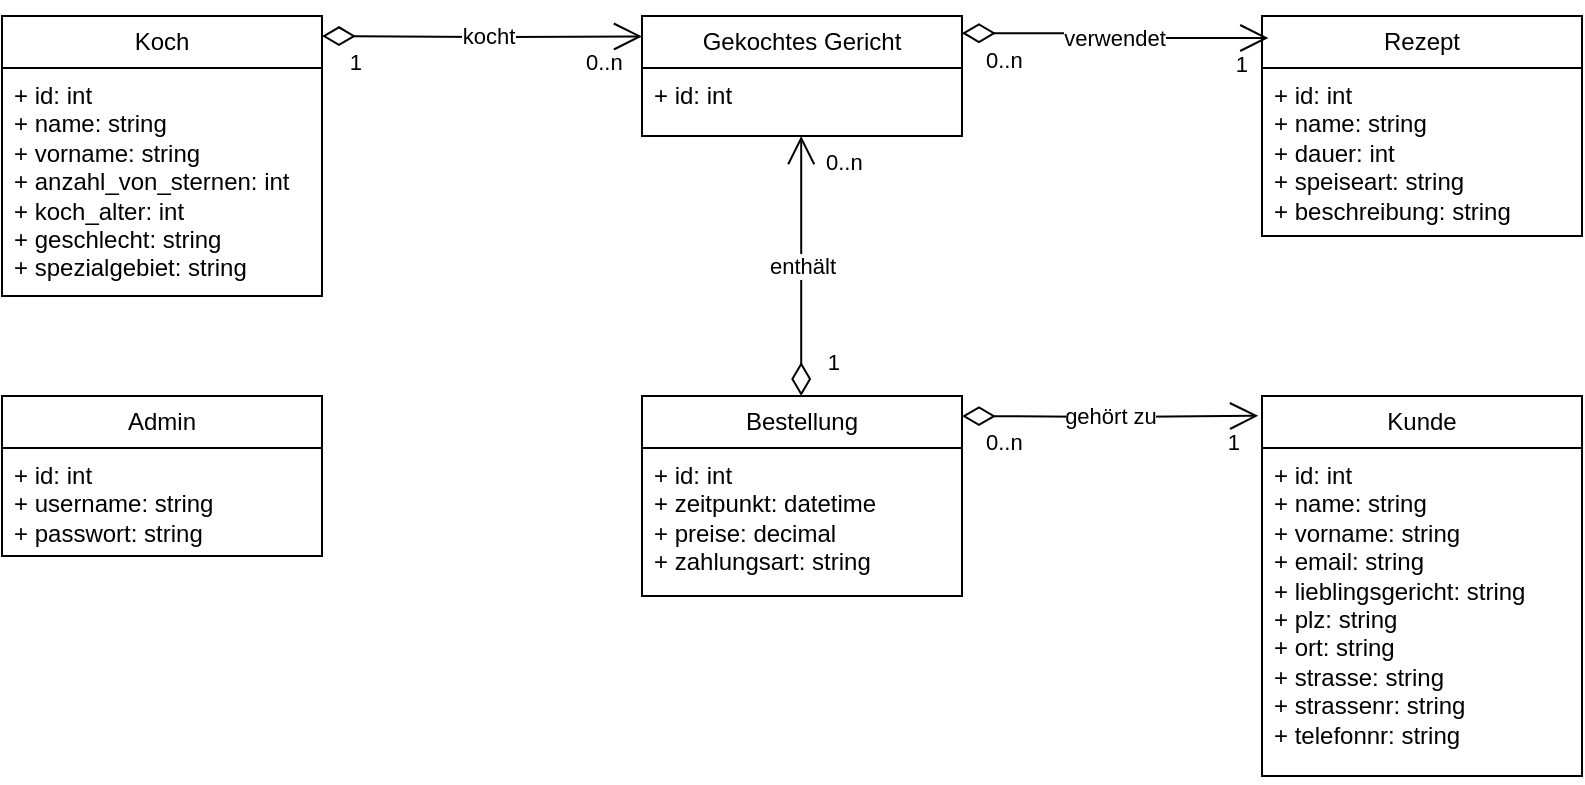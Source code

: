 <mxfile version="26.0.15">
  <diagram name="Page-1" id="E6iFcdAikx6oz3-XkOcz">
    <mxGraphModel dx="898" dy="637" grid="1" gridSize="10" guides="1" tooltips="1" connect="1" arrows="1" fold="1" page="1" pageScale="1" pageWidth="850" pageHeight="1100" math="0" shadow="0">
      <root>
        <mxCell id="0" />
        <mxCell id="1" parent="0" />
        <mxCell id="w52gQLeET-uVoWmeEx1i-1" value="Koch" style="swimlane;fontStyle=0;childLayout=stackLayout;horizontal=1;startSize=26;fillColor=none;horizontalStack=0;resizeParent=1;resizeParentMax=0;resizeLast=0;collapsible=1;marginBottom=0;whiteSpace=wrap;html=1;" vertex="1" parent="1">
          <mxGeometry x="10" y="160" width="160" height="140" as="geometry" />
        </mxCell>
        <mxCell id="w52gQLeET-uVoWmeEx1i-17" value="kocht" style="endArrow=open;html=1;endSize=12;startArrow=diamondThin;startSize=14;startFill=0;edgeStyle=orthogonalEdgeStyle;rounded=0;entryX=0;entryY=0.17;entryDx=0;entryDy=0;entryPerimeter=0;" edge="1" parent="w52gQLeET-uVoWmeEx1i-1" target="w52gQLeET-uVoWmeEx1i-6">
          <mxGeometry x="0.033" relative="1" as="geometry">
            <mxPoint x="160" y="10" as="sourcePoint" />
            <mxPoint x="280" y="10" as="targetPoint" />
            <mxPoint as="offset" />
          </mxGeometry>
        </mxCell>
        <mxCell id="w52gQLeET-uVoWmeEx1i-18" value="0..n" style="edgeLabel;resizable=0;html=1;align=left;verticalAlign=top;" connectable="0" vertex="1" parent="w52gQLeET-uVoWmeEx1i-17">
          <mxGeometry x="-1" relative="1" as="geometry">
            <mxPoint x="130" as="offset" />
          </mxGeometry>
        </mxCell>
        <mxCell id="w52gQLeET-uVoWmeEx1i-19" value="1" style="edgeLabel;resizable=0;html=1;align=right;verticalAlign=top;" connectable="0" vertex="1" parent="w52gQLeET-uVoWmeEx1i-17">
          <mxGeometry x="1" relative="1" as="geometry">
            <mxPoint x="-140" as="offset" />
          </mxGeometry>
        </mxCell>
        <mxCell id="w52gQLeET-uVoWmeEx1i-2" value="&lt;div&gt;+ id: int&lt;/div&gt;+ name: string&lt;div&gt;+ vorname: string&lt;/div&gt;&lt;div&gt;+ anzahl_von_sternen: int&lt;/div&gt;&lt;div&gt;+ koch_alter: int&lt;/div&gt;&lt;div&gt;+ geschlecht: string&lt;/div&gt;&lt;div&gt;+ spezialgebiet: string&lt;/div&gt;&lt;div&gt;&lt;br&gt;&lt;/div&gt;" style="text;strokeColor=none;fillColor=none;align=left;verticalAlign=top;spacingLeft=4;spacingRight=4;overflow=hidden;rotatable=0;points=[[0,0.5],[1,0.5]];portConstraint=eastwest;whiteSpace=wrap;html=1;" vertex="1" parent="w52gQLeET-uVoWmeEx1i-1">
          <mxGeometry y="26" width="160" height="114" as="geometry" />
        </mxCell>
        <mxCell id="w52gQLeET-uVoWmeEx1i-6" value="Gekochtes Gericht" style="swimlane;fontStyle=0;childLayout=stackLayout;horizontal=1;startSize=26;fillColor=none;horizontalStack=0;resizeParent=1;resizeParentMax=0;resizeLast=0;collapsible=1;marginBottom=0;whiteSpace=wrap;html=1;" vertex="1" parent="1">
          <mxGeometry x="330" y="160" width="160" height="60" as="geometry" />
        </mxCell>
        <mxCell id="w52gQLeET-uVoWmeEx1i-7" value="+ id: int" style="text;strokeColor=none;fillColor=none;align=left;verticalAlign=top;spacingLeft=4;spacingRight=4;overflow=hidden;rotatable=0;points=[[0,0.5],[1,0.5]];portConstraint=eastwest;whiteSpace=wrap;html=1;" vertex="1" parent="w52gQLeET-uVoWmeEx1i-6">
          <mxGeometry y="26" width="160" height="34" as="geometry" />
        </mxCell>
        <mxCell id="w52gQLeET-uVoWmeEx1i-8" value="Kunde" style="swimlane;fontStyle=0;childLayout=stackLayout;horizontal=1;startSize=26;fillColor=none;horizontalStack=0;resizeParent=1;resizeParentMax=0;resizeLast=0;collapsible=1;marginBottom=0;whiteSpace=wrap;html=1;" vertex="1" parent="1">
          <mxGeometry x="640" y="350" width="160" height="190" as="geometry" />
        </mxCell>
        <mxCell id="w52gQLeET-uVoWmeEx1i-9" value="&lt;div&gt;+ id: int&lt;/div&gt;+ name: string&lt;div&gt;+ vorname: string&lt;/div&gt;&lt;div&gt;+ email: string&lt;/div&gt;&lt;div&gt;+ lieblingsgericht: string&lt;/div&gt;&lt;div&gt;+ plz: string&lt;/div&gt;&lt;div&gt;+ ort: string&lt;/div&gt;&lt;div&gt;+ strasse: string&lt;/div&gt;&lt;div&gt;+ strassenr: string&lt;/div&gt;&lt;div&gt;+ telefonnr: string&lt;/div&gt;&lt;div&gt;&lt;br&gt;&lt;/div&gt;" style="text;strokeColor=none;fillColor=none;align=left;verticalAlign=top;spacingLeft=4;spacingRight=4;overflow=hidden;rotatable=0;points=[[0,0.5],[1,0.5]];portConstraint=eastwest;whiteSpace=wrap;html=1;" vertex="1" parent="w52gQLeET-uVoWmeEx1i-8">
          <mxGeometry y="26" width="160" height="164" as="geometry" />
        </mxCell>
        <mxCell id="w52gQLeET-uVoWmeEx1i-11" value="Rezept" style="swimlane;fontStyle=0;childLayout=stackLayout;horizontal=1;startSize=26;fillColor=none;horizontalStack=0;resizeParent=1;resizeParentMax=0;resizeLast=0;collapsible=1;marginBottom=0;whiteSpace=wrap;html=1;" vertex="1" parent="1">
          <mxGeometry x="640" y="160" width="160" height="110" as="geometry" />
        </mxCell>
        <mxCell id="w52gQLeET-uVoWmeEx1i-12" value="&lt;div&gt;+ id: int&lt;/div&gt;+ name: string&lt;div&gt;+ dauer: int&lt;/div&gt;&lt;div&gt;+ speiseart: string&lt;/div&gt;&lt;div&gt;+ beschreibung: string&lt;/div&gt;&lt;div&gt;&lt;br&gt;&lt;/div&gt;" style="text;strokeColor=none;fillColor=none;align=left;verticalAlign=top;spacingLeft=4;spacingRight=4;overflow=hidden;rotatable=0;points=[[0,0.5],[1,0.5]];portConstraint=eastwest;whiteSpace=wrap;html=1;" vertex="1" parent="w52gQLeET-uVoWmeEx1i-11">
          <mxGeometry y="26" width="160" height="84" as="geometry" />
        </mxCell>
        <mxCell id="w52gQLeET-uVoWmeEx1i-13" value="Bestellung" style="swimlane;fontStyle=0;childLayout=stackLayout;horizontal=1;startSize=26;fillColor=none;horizontalStack=0;resizeParent=1;resizeParentMax=0;resizeLast=0;collapsible=1;marginBottom=0;whiteSpace=wrap;html=1;" vertex="1" parent="1">
          <mxGeometry x="330" y="350" width="160" height="100" as="geometry" />
        </mxCell>
        <mxCell id="w52gQLeET-uVoWmeEx1i-14" value="&lt;div&gt;+ id: int&lt;/div&gt;+ zeitpunkt: datetime&lt;div&gt;+ preise: decimal&lt;/div&gt;&lt;div&gt;+ zahlungsart: string&lt;/div&gt;&lt;div&gt;&lt;br&gt;&lt;/div&gt;" style="text;strokeColor=none;fillColor=none;align=left;verticalAlign=top;spacingLeft=4;spacingRight=4;overflow=hidden;rotatable=0;points=[[0,0.5],[1,0.5]];portConstraint=eastwest;whiteSpace=wrap;html=1;" vertex="1" parent="w52gQLeET-uVoWmeEx1i-13">
          <mxGeometry y="26" width="160" height="74" as="geometry" />
        </mxCell>
        <mxCell id="w52gQLeET-uVoWmeEx1i-15" value="Admin" style="swimlane;fontStyle=0;childLayout=stackLayout;horizontal=1;startSize=26;fillColor=none;horizontalStack=0;resizeParent=1;resizeParentMax=0;resizeLast=0;collapsible=1;marginBottom=0;whiteSpace=wrap;html=1;" vertex="1" parent="1">
          <mxGeometry x="10" y="350" width="160" height="80" as="geometry" />
        </mxCell>
        <mxCell id="w52gQLeET-uVoWmeEx1i-16" value="&lt;div&gt;+ id: int&lt;/div&gt;+ username: string&lt;div&gt;+ passwort: string&lt;/div&gt;&lt;div&gt;&lt;br&gt;&lt;/div&gt;" style="text;strokeColor=none;fillColor=none;align=left;verticalAlign=top;spacingLeft=4;spacingRight=4;overflow=hidden;rotatable=0;points=[[0,0.5],[1,0.5]];portConstraint=eastwest;whiteSpace=wrap;html=1;" vertex="1" parent="w52gQLeET-uVoWmeEx1i-15">
          <mxGeometry y="26" width="160" height="54" as="geometry" />
        </mxCell>
        <mxCell id="w52gQLeET-uVoWmeEx1i-20" value="verwendet" style="endArrow=open;html=1;endSize=12;startArrow=diamondThin;startSize=14;startFill=0;edgeStyle=orthogonalEdgeStyle;rounded=0;entryX=0.02;entryY=0.1;entryDx=0;entryDy=0;entryPerimeter=0;exitX=1;exitY=0.143;exitDx=0;exitDy=0;exitPerimeter=0;" edge="1" parent="1" source="w52gQLeET-uVoWmeEx1i-6" target="w52gQLeET-uVoWmeEx1i-11">
          <mxGeometry relative="1" as="geometry">
            <mxPoint x="490" y="170" as="sourcePoint" />
            <mxPoint x="650" y="170" as="targetPoint" />
          </mxGeometry>
        </mxCell>
        <mxCell id="w52gQLeET-uVoWmeEx1i-21" value="0..n" style="edgeLabel;resizable=0;html=1;align=left;verticalAlign=top;" connectable="0" vertex="1" parent="w52gQLeET-uVoWmeEx1i-20">
          <mxGeometry x="-1" relative="1" as="geometry">
            <mxPoint x="10" as="offset" />
          </mxGeometry>
        </mxCell>
        <mxCell id="w52gQLeET-uVoWmeEx1i-22" value="1" style="edgeLabel;resizable=0;html=1;align=right;verticalAlign=top;" connectable="0" vertex="1" parent="w52gQLeET-uVoWmeEx1i-20">
          <mxGeometry x="1" relative="1" as="geometry">
            <mxPoint x="-10" as="offset" />
          </mxGeometry>
        </mxCell>
        <mxCell id="w52gQLeET-uVoWmeEx1i-26" value="enthält" style="endArrow=open;html=1;endSize=12;startArrow=diamondThin;startSize=14;startFill=0;edgeStyle=orthogonalEdgeStyle;rounded=0;" edge="1" parent="1">
          <mxGeometry relative="1" as="geometry">
            <mxPoint x="409.6" y="350" as="sourcePoint" />
            <mxPoint x="409.6" y="220" as="targetPoint" />
          </mxGeometry>
        </mxCell>
        <mxCell id="w52gQLeET-uVoWmeEx1i-27" value="0..n" style="edgeLabel;resizable=0;html=1;align=left;verticalAlign=top;" connectable="0" vertex="1" parent="w52gQLeET-uVoWmeEx1i-26">
          <mxGeometry x="-1" relative="1" as="geometry">
            <mxPoint x="10" y="-130" as="offset" />
          </mxGeometry>
        </mxCell>
        <mxCell id="w52gQLeET-uVoWmeEx1i-28" value="1" style="edgeLabel;resizable=0;html=1;align=right;verticalAlign=top;" connectable="0" vertex="1" parent="w52gQLeET-uVoWmeEx1i-26">
          <mxGeometry x="1" relative="1" as="geometry">
            <mxPoint x="20" y="100" as="offset" />
          </mxGeometry>
        </mxCell>
        <mxCell id="w52gQLeET-uVoWmeEx1i-29" value="gehört zu" style="endArrow=open;html=1;endSize=12;startArrow=diamondThin;startSize=14;startFill=0;edgeStyle=orthogonalEdgeStyle;rounded=0;entryX=-0.012;entryY=0.052;entryDx=0;entryDy=0;entryPerimeter=0;" edge="1" parent="1" target="w52gQLeET-uVoWmeEx1i-8">
          <mxGeometry relative="1" as="geometry">
            <mxPoint x="490" y="360" as="sourcePoint" />
            <mxPoint x="630" y="360" as="targetPoint" />
          </mxGeometry>
        </mxCell>
        <mxCell id="w52gQLeET-uVoWmeEx1i-30" value="0..n" style="edgeLabel;resizable=0;html=1;align=left;verticalAlign=top;" connectable="0" vertex="1" parent="w52gQLeET-uVoWmeEx1i-29">
          <mxGeometry x="-1" relative="1" as="geometry">
            <mxPoint x="10" as="offset" />
          </mxGeometry>
        </mxCell>
        <mxCell id="w52gQLeET-uVoWmeEx1i-31" value="1" style="edgeLabel;resizable=0;html=1;align=right;verticalAlign=top;" connectable="0" vertex="1" parent="w52gQLeET-uVoWmeEx1i-29">
          <mxGeometry x="1" relative="1" as="geometry">
            <mxPoint x="-8" as="offset" />
          </mxGeometry>
        </mxCell>
      </root>
    </mxGraphModel>
  </diagram>
</mxfile>
